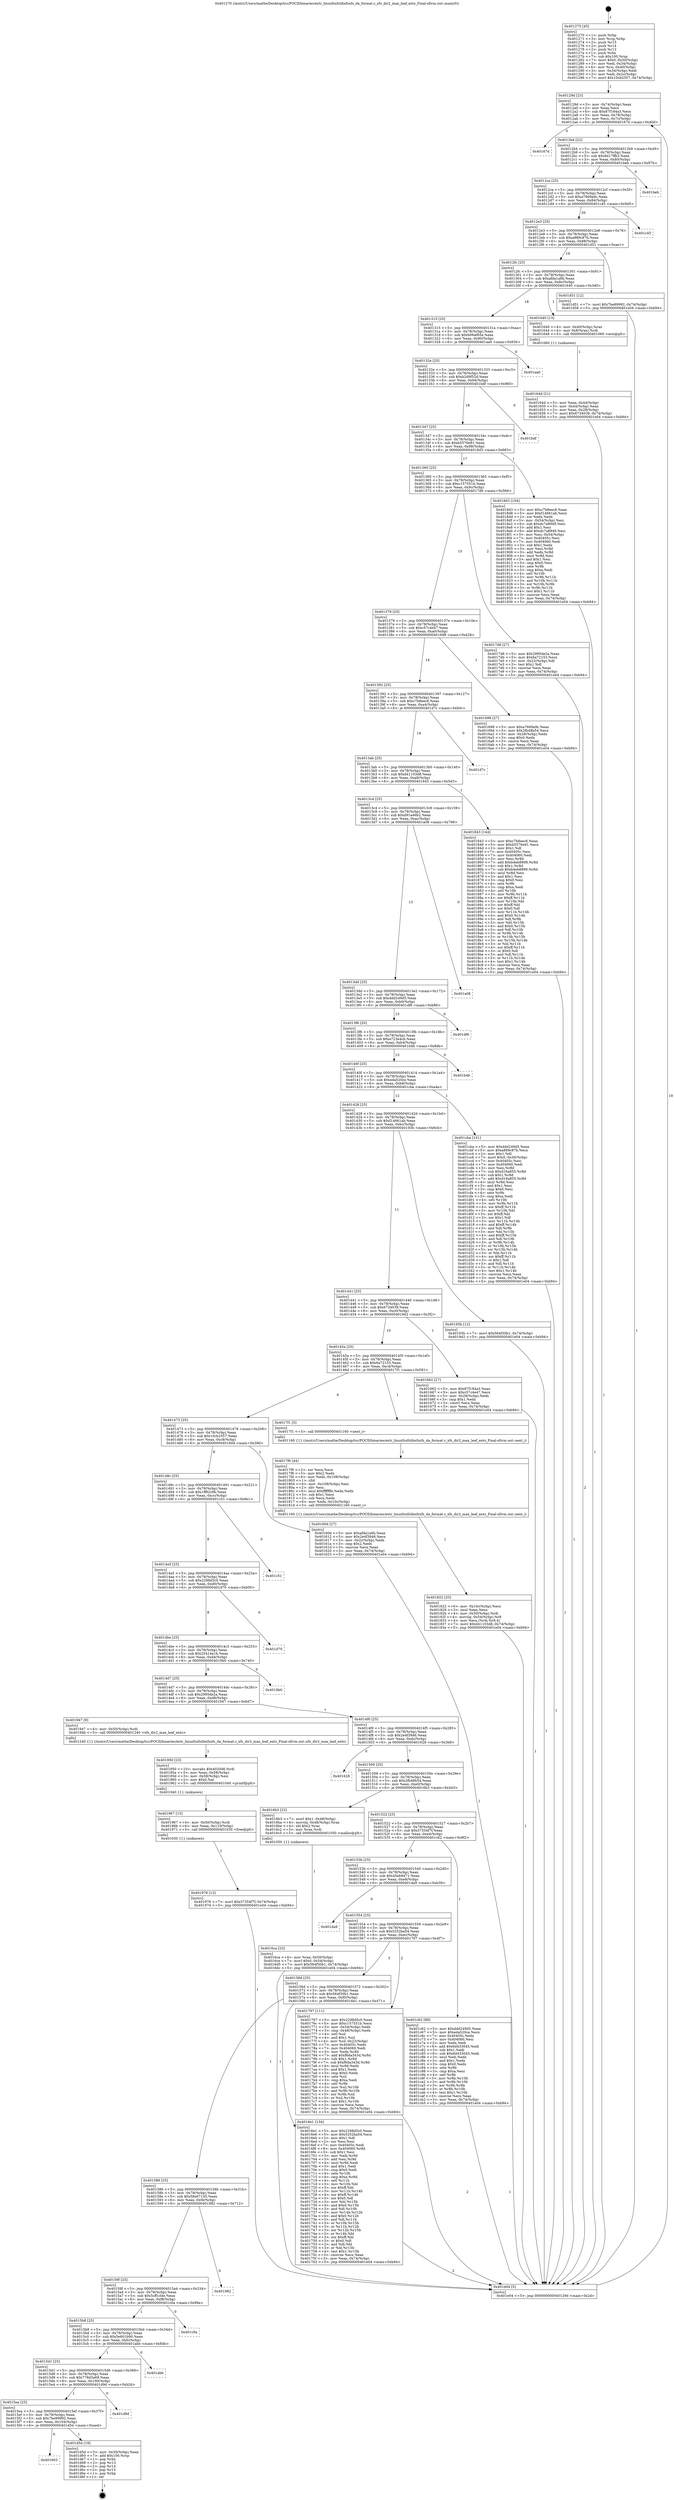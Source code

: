 digraph "0x401270" {
  label = "0x401270 (/mnt/c/Users/mathe/Desktop/tcc/POCII/binaries/extr_linuxfsxfslibxfsxfs_da_format.c_xfs_dir2_max_leaf_ents_Final-ollvm.out::main(0))"
  labelloc = "t"
  node[shape=record]

  Entry [label="",width=0.3,height=0.3,shape=circle,fillcolor=black,style=filled]
  "0x40129d" [label="{
     0x40129d [23]\l
     | [instrs]\l
     &nbsp;&nbsp;0x40129d \<+3\>: mov -0x74(%rbp),%eax\l
     &nbsp;&nbsp;0x4012a0 \<+2\>: mov %eax,%ecx\l
     &nbsp;&nbsp;0x4012a2 \<+6\>: sub $0x87f184a3,%ecx\l
     &nbsp;&nbsp;0x4012a8 \<+3\>: mov %eax,-0x78(%rbp)\l
     &nbsp;&nbsp;0x4012ab \<+3\>: mov %ecx,-0x7c(%rbp)\l
     &nbsp;&nbsp;0x4012ae \<+6\>: je 000000000040167d \<main+0x40d\>\l
  }"]
  "0x40167d" [label="{
     0x40167d\l
  }", style=dashed]
  "0x4012b4" [label="{
     0x4012b4 [22]\l
     | [instrs]\l
     &nbsp;&nbsp;0x4012b4 \<+5\>: jmp 00000000004012b9 \<main+0x49\>\l
     &nbsp;&nbsp;0x4012b9 \<+3\>: mov -0x78(%rbp),%eax\l
     &nbsp;&nbsp;0x4012bc \<+5\>: sub $0x8d17ffb3,%eax\l
     &nbsp;&nbsp;0x4012c1 \<+3\>: mov %eax,-0x80(%rbp)\l
     &nbsp;&nbsp;0x4012c4 \<+6\>: je 0000000000401beb \<main+0x97b\>\l
  }"]
  Exit [label="",width=0.3,height=0.3,shape=circle,fillcolor=black,style=filled,peripheries=2]
  "0x401beb" [label="{
     0x401beb\l
  }", style=dashed]
  "0x4012ca" [label="{
     0x4012ca [25]\l
     | [instrs]\l
     &nbsp;&nbsp;0x4012ca \<+5\>: jmp 00000000004012cf \<main+0x5f\>\l
     &nbsp;&nbsp;0x4012cf \<+3\>: mov -0x78(%rbp),%eax\l
     &nbsp;&nbsp;0x4012d2 \<+5\>: sub $0xa7669a9c,%eax\l
     &nbsp;&nbsp;0x4012d7 \<+6\>: mov %eax,-0x84(%rbp)\l
     &nbsp;&nbsp;0x4012dd \<+6\>: je 0000000000401c45 \<main+0x9d5\>\l
  }"]
  "0x401603" [label="{
     0x401603\l
  }", style=dashed]
  "0x401c45" [label="{
     0x401c45\l
  }", style=dashed]
  "0x4012e3" [label="{
     0x4012e3 [25]\l
     | [instrs]\l
     &nbsp;&nbsp;0x4012e3 \<+5\>: jmp 00000000004012e8 \<main+0x78\>\l
     &nbsp;&nbsp;0x4012e8 \<+3\>: mov -0x78(%rbp),%eax\l
     &nbsp;&nbsp;0x4012eb \<+5\>: sub $0xa889c87b,%eax\l
     &nbsp;&nbsp;0x4012f0 \<+6\>: mov %eax,-0x88(%rbp)\l
     &nbsp;&nbsp;0x4012f6 \<+6\>: je 0000000000401d51 \<main+0xae1\>\l
  }"]
  "0x401d5d" [label="{
     0x401d5d [19]\l
     | [instrs]\l
     &nbsp;&nbsp;0x401d5d \<+3\>: mov -0x30(%rbp),%eax\l
     &nbsp;&nbsp;0x401d60 \<+7\>: add $0x100,%rsp\l
     &nbsp;&nbsp;0x401d67 \<+1\>: pop %rbx\l
     &nbsp;&nbsp;0x401d68 \<+2\>: pop %r12\l
     &nbsp;&nbsp;0x401d6a \<+2\>: pop %r14\l
     &nbsp;&nbsp;0x401d6c \<+2\>: pop %r15\l
     &nbsp;&nbsp;0x401d6e \<+1\>: pop %rbp\l
     &nbsp;&nbsp;0x401d6f \<+1\>: ret\l
  }"]
  "0x401d51" [label="{
     0x401d51 [12]\l
     | [instrs]\l
     &nbsp;&nbsp;0x401d51 \<+7\>: movl $0x7be99992,-0x74(%rbp)\l
     &nbsp;&nbsp;0x401d58 \<+5\>: jmp 0000000000401e04 \<main+0xb94\>\l
  }"]
  "0x4012fc" [label="{
     0x4012fc [25]\l
     | [instrs]\l
     &nbsp;&nbsp;0x4012fc \<+5\>: jmp 0000000000401301 \<main+0x91\>\l
     &nbsp;&nbsp;0x401301 \<+3\>: mov -0x78(%rbp),%eax\l
     &nbsp;&nbsp;0x401304 \<+5\>: sub $0xafda1a6b,%eax\l
     &nbsp;&nbsp;0x401309 \<+6\>: mov %eax,-0x8c(%rbp)\l
     &nbsp;&nbsp;0x40130f \<+6\>: je 0000000000401640 \<main+0x3d0\>\l
  }"]
  "0x4015ea" [label="{
     0x4015ea [25]\l
     | [instrs]\l
     &nbsp;&nbsp;0x4015ea \<+5\>: jmp 00000000004015ef \<main+0x37f\>\l
     &nbsp;&nbsp;0x4015ef \<+3\>: mov -0x78(%rbp),%eax\l
     &nbsp;&nbsp;0x4015f2 \<+5\>: sub $0x7be99992,%eax\l
     &nbsp;&nbsp;0x4015f7 \<+6\>: mov %eax,-0x104(%rbp)\l
     &nbsp;&nbsp;0x4015fd \<+6\>: je 0000000000401d5d \<main+0xaed\>\l
  }"]
  "0x401640" [label="{
     0x401640 [13]\l
     | [instrs]\l
     &nbsp;&nbsp;0x401640 \<+4\>: mov -0x40(%rbp),%rax\l
     &nbsp;&nbsp;0x401644 \<+4\>: mov 0x8(%rax),%rdi\l
     &nbsp;&nbsp;0x401648 \<+5\>: call 0000000000401060 \<atoi@plt\>\l
     | [calls]\l
     &nbsp;&nbsp;0x401060 \{1\} (unknown)\l
  }"]
  "0x401315" [label="{
     0x401315 [25]\l
     | [instrs]\l
     &nbsp;&nbsp;0x401315 \<+5\>: jmp 000000000040131a \<main+0xaa\>\l
     &nbsp;&nbsp;0x40131a \<+3\>: mov -0x78(%rbp),%eax\l
     &nbsp;&nbsp;0x40131d \<+5\>: sub $0xb06af65e,%eax\l
     &nbsp;&nbsp;0x401322 \<+6\>: mov %eax,-0x90(%rbp)\l
     &nbsp;&nbsp;0x401328 \<+6\>: je 0000000000401aa0 \<main+0x830\>\l
  }"]
  "0x401d9d" [label="{
     0x401d9d\l
  }", style=dashed]
  "0x401aa0" [label="{
     0x401aa0\l
  }", style=dashed]
  "0x40132e" [label="{
     0x40132e [25]\l
     | [instrs]\l
     &nbsp;&nbsp;0x40132e \<+5\>: jmp 0000000000401333 \<main+0xc3\>\l
     &nbsp;&nbsp;0x401333 \<+3\>: mov -0x78(%rbp),%eax\l
     &nbsp;&nbsp;0x401336 \<+5\>: sub $0xb2d9f52d,%eax\l
     &nbsp;&nbsp;0x40133b \<+6\>: mov %eax,-0x94(%rbp)\l
     &nbsp;&nbsp;0x401341 \<+6\>: je 0000000000401bdf \<main+0x96f\>\l
  }"]
  "0x4015d1" [label="{
     0x4015d1 [25]\l
     | [instrs]\l
     &nbsp;&nbsp;0x4015d1 \<+5\>: jmp 00000000004015d6 \<main+0x366\>\l
     &nbsp;&nbsp;0x4015d6 \<+3\>: mov -0x78(%rbp),%eax\l
     &nbsp;&nbsp;0x4015d9 \<+5\>: sub $0x778d3a69,%eax\l
     &nbsp;&nbsp;0x4015de \<+6\>: mov %eax,-0x100(%rbp)\l
     &nbsp;&nbsp;0x4015e4 \<+6\>: je 0000000000401d9d \<main+0xb2d\>\l
  }"]
  "0x401bdf" [label="{
     0x401bdf\l
  }", style=dashed]
  "0x401347" [label="{
     0x401347 [25]\l
     | [instrs]\l
     &nbsp;&nbsp;0x401347 \<+5\>: jmp 000000000040134c \<main+0xdc\>\l
     &nbsp;&nbsp;0x40134c \<+3\>: mov -0x78(%rbp),%eax\l
     &nbsp;&nbsp;0x40134f \<+5\>: sub $0xb5576e91,%eax\l
     &nbsp;&nbsp;0x401354 \<+6\>: mov %eax,-0x98(%rbp)\l
     &nbsp;&nbsp;0x40135a \<+6\>: je 00000000004018d3 \<main+0x663\>\l
  }"]
  "0x401abb" [label="{
     0x401abb\l
  }", style=dashed]
  "0x4018d3" [label="{
     0x4018d3 [104]\l
     | [instrs]\l
     &nbsp;&nbsp;0x4018d3 \<+5\>: mov $0xc7b8eec6,%eax\l
     &nbsp;&nbsp;0x4018d8 \<+5\>: mov $0xf14661ab,%ecx\l
     &nbsp;&nbsp;0x4018dd \<+2\>: xor %edx,%edx\l
     &nbsp;&nbsp;0x4018df \<+3\>: mov -0x54(%rbp),%esi\l
     &nbsp;&nbsp;0x4018e2 \<+6\>: sub $0xdc7a8949,%esi\l
     &nbsp;&nbsp;0x4018e8 \<+3\>: add $0x1,%esi\l
     &nbsp;&nbsp;0x4018eb \<+6\>: add $0xdc7a8949,%esi\l
     &nbsp;&nbsp;0x4018f1 \<+3\>: mov %esi,-0x54(%rbp)\l
     &nbsp;&nbsp;0x4018f4 \<+7\>: mov 0x40405c,%esi\l
     &nbsp;&nbsp;0x4018fb \<+7\>: mov 0x404060,%edi\l
     &nbsp;&nbsp;0x401902 \<+3\>: sub $0x1,%edx\l
     &nbsp;&nbsp;0x401905 \<+3\>: mov %esi,%r8d\l
     &nbsp;&nbsp;0x401908 \<+3\>: add %edx,%r8d\l
     &nbsp;&nbsp;0x40190b \<+4\>: imul %r8d,%esi\l
     &nbsp;&nbsp;0x40190f \<+3\>: and $0x1,%esi\l
     &nbsp;&nbsp;0x401912 \<+3\>: cmp $0x0,%esi\l
     &nbsp;&nbsp;0x401915 \<+4\>: sete %r9b\l
     &nbsp;&nbsp;0x401919 \<+3\>: cmp $0xa,%edi\l
     &nbsp;&nbsp;0x40191c \<+4\>: setl %r10b\l
     &nbsp;&nbsp;0x401920 \<+3\>: mov %r9b,%r11b\l
     &nbsp;&nbsp;0x401923 \<+3\>: and %r10b,%r11b\l
     &nbsp;&nbsp;0x401926 \<+3\>: xor %r10b,%r9b\l
     &nbsp;&nbsp;0x401929 \<+3\>: or %r9b,%r11b\l
     &nbsp;&nbsp;0x40192c \<+4\>: test $0x1,%r11b\l
     &nbsp;&nbsp;0x401930 \<+3\>: cmovne %ecx,%eax\l
     &nbsp;&nbsp;0x401933 \<+3\>: mov %eax,-0x74(%rbp)\l
     &nbsp;&nbsp;0x401936 \<+5\>: jmp 0000000000401e04 \<main+0xb94\>\l
  }"]
  "0x401360" [label="{
     0x401360 [25]\l
     | [instrs]\l
     &nbsp;&nbsp;0x401360 \<+5\>: jmp 0000000000401365 \<main+0xf5\>\l
     &nbsp;&nbsp;0x401365 \<+3\>: mov -0x78(%rbp),%eax\l
     &nbsp;&nbsp;0x401368 \<+5\>: sub $0xc157551b,%eax\l
     &nbsp;&nbsp;0x40136d \<+6\>: mov %eax,-0x9c(%rbp)\l
     &nbsp;&nbsp;0x401373 \<+6\>: je 00000000004017d6 \<main+0x566\>\l
  }"]
  "0x4015b8" [label="{
     0x4015b8 [25]\l
     | [instrs]\l
     &nbsp;&nbsp;0x4015b8 \<+5\>: jmp 00000000004015bd \<main+0x34d\>\l
     &nbsp;&nbsp;0x4015bd \<+3\>: mov -0x78(%rbp),%eax\l
     &nbsp;&nbsp;0x4015c0 \<+5\>: sub $0x5e601b90,%eax\l
     &nbsp;&nbsp;0x4015c5 \<+6\>: mov %eax,-0xfc(%rbp)\l
     &nbsp;&nbsp;0x4015cb \<+6\>: je 0000000000401abb \<main+0x84b\>\l
  }"]
  "0x4017d6" [label="{
     0x4017d6 [27]\l
     | [instrs]\l
     &nbsp;&nbsp;0x4017d6 \<+5\>: mov $0x2995de2a,%eax\l
     &nbsp;&nbsp;0x4017db \<+5\>: mov $0x6a72153,%ecx\l
     &nbsp;&nbsp;0x4017e0 \<+3\>: mov -0x22(%rbp),%dl\l
     &nbsp;&nbsp;0x4017e3 \<+3\>: test $0x1,%dl\l
     &nbsp;&nbsp;0x4017e6 \<+3\>: cmovne %ecx,%eax\l
     &nbsp;&nbsp;0x4017e9 \<+3\>: mov %eax,-0x74(%rbp)\l
     &nbsp;&nbsp;0x4017ec \<+5\>: jmp 0000000000401e04 \<main+0xb94\>\l
  }"]
  "0x401379" [label="{
     0x401379 [25]\l
     | [instrs]\l
     &nbsp;&nbsp;0x401379 \<+5\>: jmp 000000000040137e \<main+0x10e\>\l
     &nbsp;&nbsp;0x40137e \<+3\>: mov -0x78(%rbp),%eax\l
     &nbsp;&nbsp;0x401381 \<+5\>: sub $0xc57c4e47,%eax\l
     &nbsp;&nbsp;0x401386 \<+6\>: mov %eax,-0xa0(%rbp)\l
     &nbsp;&nbsp;0x40138c \<+6\>: je 0000000000401698 \<main+0x428\>\l
  }"]
  "0x401c0a" [label="{
     0x401c0a\l
  }", style=dashed]
  "0x401698" [label="{
     0x401698 [27]\l
     | [instrs]\l
     &nbsp;&nbsp;0x401698 \<+5\>: mov $0xa7669a9c,%eax\l
     &nbsp;&nbsp;0x40169d \<+5\>: mov $0x2fb48b54,%ecx\l
     &nbsp;&nbsp;0x4016a2 \<+3\>: mov -0x28(%rbp),%edx\l
     &nbsp;&nbsp;0x4016a5 \<+3\>: cmp $0x0,%edx\l
     &nbsp;&nbsp;0x4016a8 \<+3\>: cmove %ecx,%eax\l
     &nbsp;&nbsp;0x4016ab \<+3\>: mov %eax,-0x74(%rbp)\l
     &nbsp;&nbsp;0x4016ae \<+5\>: jmp 0000000000401e04 \<main+0xb94\>\l
  }"]
  "0x401392" [label="{
     0x401392 [25]\l
     | [instrs]\l
     &nbsp;&nbsp;0x401392 \<+5\>: jmp 0000000000401397 \<main+0x127\>\l
     &nbsp;&nbsp;0x401397 \<+3\>: mov -0x78(%rbp),%eax\l
     &nbsp;&nbsp;0x40139a \<+5\>: sub $0xc7b8eec6,%eax\l
     &nbsp;&nbsp;0x40139f \<+6\>: mov %eax,-0xa4(%rbp)\l
     &nbsp;&nbsp;0x4013a5 \<+6\>: je 0000000000401d7c \<main+0xb0c\>\l
  }"]
  "0x40159f" [label="{
     0x40159f [25]\l
     | [instrs]\l
     &nbsp;&nbsp;0x40159f \<+5\>: jmp 00000000004015a4 \<main+0x334\>\l
     &nbsp;&nbsp;0x4015a4 \<+3\>: mov -0x78(%rbp),%eax\l
     &nbsp;&nbsp;0x4015a7 \<+5\>: sub $0x5cff1d4e,%eax\l
     &nbsp;&nbsp;0x4015ac \<+6\>: mov %eax,-0xf8(%rbp)\l
     &nbsp;&nbsp;0x4015b2 \<+6\>: je 0000000000401c0a \<main+0x99a\>\l
  }"]
  "0x401d7c" [label="{
     0x401d7c\l
  }", style=dashed]
  "0x4013ab" [label="{
     0x4013ab [25]\l
     | [instrs]\l
     &nbsp;&nbsp;0x4013ab \<+5\>: jmp 00000000004013b0 \<main+0x140\>\l
     &nbsp;&nbsp;0x4013b0 \<+3\>: mov -0x78(%rbp),%eax\l
     &nbsp;&nbsp;0x4013b3 \<+5\>: sub $0xd41103d8,%eax\l
     &nbsp;&nbsp;0x4013b8 \<+6\>: mov %eax,-0xa8(%rbp)\l
     &nbsp;&nbsp;0x4013be \<+6\>: je 0000000000401843 \<main+0x5d3\>\l
  }"]
  "0x401982" [label="{
     0x401982\l
  }", style=dashed]
  "0x401843" [label="{
     0x401843 [144]\l
     | [instrs]\l
     &nbsp;&nbsp;0x401843 \<+5\>: mov $0xc7b8eec6,%eax\l
     &nbsp;&nbsp;0x401848 \<+5\>: mov $0xb5576e91,%ecx\l
     &nbsp;&nbsp;0x40184d \<+2\>: mov $0x1,%dl\l
     &nbsp;&nbsp;0x40184f \<+7\>: mov 0x40405c,%esi\l
     &nbsp;&nbsp;0x401856 \<+7\>: mov 0x404060,%edi\l
     &nbsp;&nbsp;0x40185d \<+3\>: mov %esi,%r8d\l
     &nbsp;&nbsp;0x401860 \<+7\>: add $0xb4eb8899,%r8d\l
     &nbsp;&nbsp;0x401867 \<+4\>: sub $0x1,%r8d\l
     &nbsp;&nbsp;0x40186b \<+7\>: sub $0xb4eb8899,%r8d\l
     &nbsp;&nbsp;0x401872 \<+4\>: imul %r8d,%esi\l
     &nbsp;&nbsp;0x401876 \<+3\>: and $0x1,%esi\l
     &nbsp;&nbsp;0x401879 \<+3\>: cmp $0x0,%esi\l
     &nbsp;&nbsp;0x40187c \<+4\>: sete %r9b\l
     &nbsp;&nbsp;0x401880 \<+3\>: cmp $0xa,%edi\l
     &nbsp;&nbsp;0x401883 \<+4\>: setl %r10b\l
     &nbsp;&nbsp;0x401887 \<+3\>: mov %r9b,%r11b\l
     &nbsp;&nbsp;0x40188a \<+4\>: xor $0xff,%r11b\l
     &nbsp;&nbsp;0x40188e \<+3\>: mov %r10b,%bl\l
     &nbsp;&nbsp;0x401891 \<+3\>: xor $0xff,%bl\l
     &nbsp;&nbsp;0x401894 \<+3\>: xor $0x0,%dl\l
     &nbsp;&nbsp;0x401897 \<+3\>: mov %r11b,%r14b\l
     &nbsp;&nbsp;0x40189a \<+4\>: and $0x0,%r14b\l
     &nbsp;&nbsp;0x40189e \<+3\>: and %dl,%r9b\l
     &nbsp;&nbsp;0x4018a1 \<+3\>: mov %bl,%r15b\l
     &nbsp;&nbsp;0x4018a4 \<+4\>: and $0x0,%r15b\l
     &nbsp;&nbsp;0x4018a8 \<+3\>: and %dl,%r10b\l
     &nbsp;&nbsp;0x4018ab \<+3\>: or %r9b,%r14b\l
     &nbsp;&nbsp;0x4018ae \<+3\>: or %r10b,%r15b\l
     &nbsp;&nbsp;0x4018b1 \<+3\>: xor %r15b,%r14b\l
     &nbsp;&nbsp;0x4018b4 \<+3\>: or %bl,%r11b\l
     &nbsp;&nbsp;0x4018b7 \<+4\>: xor $0xff,%r11b\l
     &nbsp;&nbsp;0x4018bb \<+3\>: or $0x0,%dl\l
     &nbsp;&nbsp;0x4018be \<+3\>: and %dl,%r11b\l
     &nbsp;&nbsp;0x4018c1 \<+3\>: or %r11b,%r14b\l
     &nbsp;&nbsp;0x4018c4 \<+4\>: test $0x1,%r14b\l
     &nbsp;&nbsp;0x4018c8 \<+3\>: cmovne %ecx,%eax\l
     &nbsp;&nbsp;0x4018cb \<+3\>: mov %eax,-0x74(%rbp)\l
     &nbsp;&nbsp;0x4018ce \<+5\>: jmp 0000000000401e04 \<main+0xb94\>\l
  }"]
  "0x4013c4" [label="{
     0x4013c4 [25]\l
     | [instrs]\l
     &nbsp;&nbsp;0x4013c4 \<+5\>: jmp 00000000004013c9 \<main+0x159\>\l
     &nbsp;&nbsp;0x4013c9 \<+3\>: mov -0x78(%rbp),%eax\l
     &nbsp;&nbsp;0x4013cc \<+5\>: sub $0xd91a46b2,%eax\l
     &nbsp;&nbsp;0x4013d1 \<+6\>: mov %eax,-0xac(%rbp)\l
     &nbsp;&nbsp;0x4013d7 \<+6\>: je 0000000000401a08 \<main+0x798\>\l
  }"]
  "0x401976" [label="{
     0x401976 [12]\l
     | [instrs]\l
     &nbsp;&nbsp;0x401976 \<+7\>: movl $0x37354f7f,-0x74(%rbp)\l
     &nbsp;&nbsp;0x40197d \<+5\>: jmp 0000000000401e04 \<main+0xb94\>\l
  }"]
  "0x401a08" [label="{
     0x401a08\l
  }", style=dashed]
  "0x4013dd" [label="{
     0x4013dd [25]\l
     | [instrs]\l
     &nbsp;&nbsp;0x4013dd \<+5\>: jmp 00000000004013e2 \<main+0x172\>\l
     &nbsp;&nbsp;0x4013e2 \<+3\>: mov -0x78(%rbp),%eax\l
     &nbsp;&nbsp;0x4013e5 \<+5\>: sub $0xddd249d5,%eax\l
     &nbsp;&nbsp;0x4013ea \<+6\>: mov %eax,-0xb0(%rbp)\l
     &nbsp;&nbsp;0x4013f0 \<+6\>: je 0000000000401df6 \<main+0xb86\>\l
  }"]
  "0x401967" [label="{
     0x401967 [15]\l
     | [instrs]\l
     &nbsp;&nbsp;0x401967 \<+4\>: mov -0x50(%rbp),%rdi\l
     &nbsp;&nbsp;0x40196b \<+6\>: mov %eax,-0x110(%rbp)\l
     &nbsp;&nbsp;0x401971 \<+5\>: call 0000000000401030 \<free@plt\>\l
     | [calls]\l
     &nbsp;&nbsp;0x401030 \{1\} (unknown)\l
  }"]
  "0x401df6" [label="{
     0x401df6\l
  }", style=dashed]
  "0x4013f6" [label="{
     0x4013f6 [25]\l
     | [instrs]\l
     &nbsp;&nbsp;0x4013f6 \<+5\>: jmp 00000000004013fb \<main+0x18b\>\l
     &nbsp;&nbsp;0x4013fb \<+3\>: mov -0x78(%rbp),%eax\l
     &nbsp;&nbsp;0x4013fe \<+5\>: sub $0xe723e4cb,%eax\l
     &nbsp;&nbsp;0x401403 \<+6\>: mov %eax,-0xb4(%rbp)\l
     &nbsp;&nbsp;0x401409 \<+6\>: je 0000000000401b4b \<main+0x8db\>\l
  }"]
  "0x401950" [label="{
     0x401950 [23]\l
     | [instrs]\l
     &nbsp;&nbsp;0x401950 \<+10\>: movabs $0x4020d6,%rdi\l
     &nbsp;&nbsp;0x40195a \<+3\>: mov %eax,-0x58(%rbp)\l
     &nbsp;&nbsp;0x40195d \<+3\>: mov -0x58(%rbp),%esi\l
     &nbsp;&nbsp;0x401960 \<+2\>: mov $0x0,%al\l
     &nbsp;&nbsp;0x401962 \<+5\>: call 0000000000401040 \<printf@plt\>\l
     | [calls]\l
     &nbsp;&nbsp;0x401040 \{1\} (unknown)\l
  }"]
  "0x401b4b" [label="{
     0x401b4b\l
  }", style=dashed]
  "0x40140f" [label="{
     0x40140f [25]\l
     | [instrs]\l
     &nbsp;&nbsp;0x40140f \<+5\>: jmp 0000000000401414 \<main+0x1a4\>\l
     &nbsp;&nbsp;0x401414 \<+3\>: mov -0x78(%rbp),%eax\l
     &nbsp;&nbsp;0x401417 \<+5\>: sub $0xeda520ce,%eax\l
     &nbsp;&nbsp;0x40141c \<+6\>: mov %eax,-0xb8(%rbp)\l
     &nbsp;&nbsp;0x401422 \<+6\>: je 0000000000401cba \<main+0xa4a\>\l
  }"]
  "0x401822" [label="{
     0x401822 [33]\l
     | [instrs]\l
     &nbsp;&nbsp;0x401822 \<+6\>: mov -0x10c(%rbp),%ecx\l
     &nbsp;&nbsp;0x401828 \<+3\>: imul %eax,%ecx\l
     &nbsp;&nbsp;0x40182b \<+4\>: mov -0x50(%rbp),%rdi\l
     &nbsp;&nbsp;0x40182f \<+4\>: movslq -0x54(%rbp),%r8\l
     &nbsp;&nbsp;0x401833 \<+4\>: mov %ecx,(%rdi,%r8,4)\l
     &nbsp;&nbsp;0x401837 \<+7\>: movl $0xd41103d8,-0x74(%rbp)\l
     &nbsp;&nbsp;0x40183e \<+5\>: jmp 0000000000401e04 \<main+0xb94\>\l
  }"]
  "0x401cba" [label="{
     0x401cba [151]\l
     | [instrs]\l
     &nbsp;&nbsp;0x401cba \<+5\>: mov $0xddd249d5,%eax\l
     &nbsp;&nbsp;0x401cbf \<+5\>: mov $0xa889c87b,%ecx\l
     &nbsp;&nbsp;0x401cc4 \<+2\>: mov $0x1,%dl\l
     &nbsp;&nbsp;0x401cc6 \<+7\>: movl $0x0,-0x30(%rbp)\l
     &nbsp;&nbsp;0x401ccd \<+7\>: mov 0x40405c,%esi\l
     &nbsp;&nbsp;0x401cd4 \<+7\>: mov 0x404060,%edi\l
     &nbsp;&nbsp;0x401cdb \<+3\>: mov %esi,%r8d\l
     &nbsp;&nbsp;0x401cde \<+7\>: sub $0xd16a855,%r8d\l
     &nbsp;&nbsp;0x401ce5 \<+4\>: sub $0x1,%r8d\l
     &nbsp;&nbsp;0x401ce9 \<+7\>: add $0xd16a855,%r8d\l
     &nbsp;&nbsp;0x401cf0 \<+4\>: imul %r8d,%esi\l
     &nbsp;&nbsp;0x401cf4 \<+3\>: and $0x1,%esi\l
     &nbsp;&nbsp;0x401cf7 \<+3\>: cmp $0x0,%esi\l
     &nbsp;&nbsp;0x401cfa \<+4\>: sete %r9b\l
     &nbsp;&nbsp;0x401cfe \<+3\>: cmp $0xa,%edi\l
     &nbsp;&nbsp;0x401d01 \<+4\>: setl %r10b\l
     &nbsp;&nbsp;0x401d05 \<+3\>: mov %r9b,%r11b\l
     &nbsp;&nbsp;0x401d08 \<+4\>: xor $0xff,%r11b\l
     &nbsp;&nbsp;0x401d0c \<+3\>: mov %r10b,%bl\l
     &nbsp;&nbsp;0x401d0f \<+3\>: xor $0xff,%bl\l
     &nbsp;&nbsp;0x401d12 \<+3\>: xor $0x1,%dl\l
     &nbsp;&nbsp;0x401d15 \<+3\>: mov %r11b,%r14b\l
     &nbsp;&nbsp;0x401d18 \<+4\>: and $0xff,%r14b\l
     &nbsp;&nbsp;0x401d1c \<+3\>: and %dl,%r9b\l
     &nbsp;&nbsp;0x401d1f \<+3\>: mov %bl,%r15b\l
     &nbsp;&nbsp;0x401d22 \<+4\>: and $0xff,%r15b\l
     &nbsp;&nbsp;0x401d26 \<+3\>: and %dl,%r10b\l
     &nbsp;&nbsp;0x401d29 \<+3\>: or %r9b,%r14b\l
     &nbsp;&nbsp;0x401d2c \<+3\>: or %r10b,%r15b\l
     &nbsp;&nbsp;0x401d2f \<+3\>: xor %r15b,%r14b\l
     &nbsp;&nbsp;0x401d32 \<+3\>: or %bl,%r11b\l
     &nbsp;&nbsp;0x401d35 \<+4\>: xor $0xff,%r11b\l
     &nbsp;&nbsp;0x401d39 \<+3\>: or $0x1,%dl\l
     &nbsp;&nbsp;0x401d3c \<+3\>: and %dl,%r11b\l
     &nbsp;&nbsp;0x401d3f \<+3\>: or %r11b,%r14b\l
     &nbsp;&nbsp;0x401d42 \<+4\>: test $0x1,%r14b\l
     &nbsp;&nbsp;0x401d46 \<+3\>: cmovne %ecx,%eax\l
     &nbsp;&nbsp;0x401d49 \<+3\>: mov %eax,-0x74(%rbp)\l
     &nbsp;&nbsp;0x401d4c \<+5\>: jmp 0000000000401e04 \<main+0xb94\>\l
  }"]
  "0x401428" [label="{
     0x401428 [25]\l
     | [instrs]\l
     &nbsp;&nbsp;0x401428 \<+5\>: jmp 000000000040142d \<main+0x1bd\>\l
     &nbsp;&nbsp;0x40142d \<+3\>: mov -0x78(%rbp),%eax\l
     &nbsp;&nbsp;0x401430 \<+5\>: sub $0xf14661ab,%eax\l
     &nbsp;&nbsp;0x401435 \<+6\>: mov %eax,-0xbc(%rbp)\l
     &nbsp;&nbsp;0x40143b \<+6\>: je 000000000040193b \<main+0x6cb\>\l
  }"]
  "0x4017f6" [label="{
     0x4017f6 [44]\l
     | [instrs]\l
     &nbsp;&nbsp;0x4017f6 \<+2\>: xor %ecx,%ecx\l
     &nbsp;&nbsp;0x4017f8 \<+5\>: mov $0x2,%edx\l
     &nbsp;&nbsp;0x4017fd \<+6\>: mov %edx,-0x108(%rbp)\l
     &nbsp;&nbsp;0x401803 \<+1\>: cltd\l
     &nbsp;&nbsp;0x401804 \<+6\>: mov -0x108(%rbp),%esi\l
     &nbsp;&nbsp;0x40180a \<+2\>: idiv %esi\l
     &nbsp;&nbsp;0x40180c \<+6\>: imul $0xfffffffe,%edx,%edx\l
     &nbsp;&nbsp;0x401812 \<+3\>: sub $0x1,%ecx\l
     &nbsp;&nbsp;0x401815 \<+2\>: sub %ecx,%edx\l
     &nbsp;&nbsp;0x401817 \<+6\>: mov %edx,-0x10c(%rbp)\l
     &nbsp;&nbsp;0x40181d \<+5\>: call 0000000000401160 \<next_i\>\l
     | [calls]\l
     &nbsp;&nbsp;0x401160 \{1\} (/mnt/c/Users/mathe/Desktop/tcc/POCII/binaries/extr_linuxfsxfslibxfsxfs_da_format.c_xfs_dir2_max_leaf_ents_Final-ollvm.out::next_i)\l
  }"]
  "0x40193b" [label="{
     0x40193b [12]\l
     | [instrs]\l
     &nbsp;&nbsp;0x40193b \<+7\>: movl $0x564f30b1,-0x74(%rbp)\l
     &nbsp;&nbsp;0x401942 \<+5\>: jmp 0000000000401e04 \<main+0xb94\>\l
  }"]
  "0x401441" [label="{
     0x401441 [25]\l
     | [instrs]\l
     &nbsp;&nbsp;0x401441 \<+5\>: jmp 0000000000401446 \<main+0x1d6\>\l
     &nbsp;&nbsp;0x401446 \<+3\>: mov -0x78(%rbp),%eax\l
     &nbsp;&nbsp;0x401449 \<+5\>: sub $0x6734039,%eax\l
     &nbsp;&nbsp;0x40144e \<+6\>: mov %eax,-0xc0(%rbp)\l
     &nbsp;&nbsp;0x401454 \<+6\>: je 0000000000401662 \<main+0x3f2\>\l
  }"]
  "0x401586" [label="{
     0x401586 [25]\l
     | [instrs]\l
     &nbsp;&nbsp;0x401586 \<+5\>: jmp 000000000040158b \<main+0x31b\>\l
     &nbsp;&nbsp;0x40158b \<+3\>: mov -0x78(%rbp),%eax\l
     &nbsp;&nbsp;0x40158e \<+5\>: sub $0x58a07145,%eax\l
     &nbsp;&nbsp;0x401593 \<+6\>: mov %eax,-0xf4(%rbp)\l
     &nbsp;&nbsp;0x401599 \<+6\>: je 0000000000401982 \<main+0x712\>\l
  }"]
  "0x401662" [label="{
     0x401662 [27]\l
     | [instrs]\l
     &nbsp;&nbsp;0x401662 \<+5\>: mov $0x87f184a3,%eax\l
     &nbsp;&nbsp;0x401667 \<+5\>: mov $0xc57c4e47,%ecx\l
     &nbsp;&nbsp;0x40166c \<+3\>: mov -0x28(%rbp),%edx\l
     &nbsp;&nbsp;0x40166f \<+3\>: cmp $0x1,%edx\l
     &nbsp;&nbsp;0x401672 \<+3\>: cmovl %ecx,%eax\l
     &nbsp;&nbsp;0x401675 \<+3\>: mov %eax,-0x74(%rbp)\l
     &nbsp;&nbsp;0x401678 \<+5\>: jmp 0000000000401e04 \<main+0xb94\>\l
  }"]
  "0x40145a" [label="{
     0x40145a [25]\l
     | [instrs]\l
     &nbsp;&nbsp;0x40145a \<+5\>: jmp 000000000040145f \<main+0x1ef\>\l
     &nbsp;&nbsp;0x40145f \<+3\>: mov -0x78(%rbp),%eax\l
     &nbsp;&nbsp;0x401462 \<+5\>: sub $0x6a72153,%eax\l
     &nbsp;&nbsp;0x401467 \<+6\>: mov %eax,-0xc4(%rbp)\l
     &nbsp;&nbsp;0x40146d \<+6\>: je 00000000004017f1 \<main+0x581\>\l
  }"]
  "0x4016e1" [label="{
     0x4016e1 [134]\l
     | [instrs]\l
     &nbsp;&nbsp;0x4016e1 \<+5\>: mov $0x2298d5c0,%eax\l
     &nbsp;&nbsp;0x4016e6 \<+5\>: mov $0x5252ba54,%ecx\l
     &nbsp;&nbsp;0x4016eb \<+2\>: mov $0x1,%dl\l
     &nbsp;&nbsp;0x4016ed \<+2\>: xor %esi,%esi\l
     &nbsp;&nbsp;0x4016ef \<+7\>: mov 0x40405c,%edi\l
     &nbsp;&nbsp;0x4016f6 \<+8\>: mov 0x404060,%r8d\l
     &nbsp;&nbsp;0x4016fe \<+3\>: sub $0x1,%esi\l
     &nbsp;&nbsp;0x401701 \<+3\>: mov %edi,%r9d\l
     &nbsp;&nbsp;0x401704 \<+3\>: add %esi,%r9d\l
     &nbsp;&nbsp;0x401707 \<+4\>: imul %r9d,%edi\l
     &nbsp;&nbsp;0x40170b \<+3\>: and $0x1,%edi\l
     &nbsp;&nbsp;0x40170e \<+3\>: cmp $0x0,%edi\l
     &nbsp;&nbsp;0x401711 \<+4\>: sete %r10b\l
     &nbsp;&nbsp;0x401715 \<+4\>: cmp $0xa,%r8d\l
     &nbsp;&nbsp;0x401719 \<+4\>: setl %r11b\l
     &nbsp;&nbsp;0x40171d \<+3\>: mov %r10b,%bl\l
     &nbsp;&nbsp;0x401720 \<+3\>: xor $0xff,%bl\l
     &nbsp;&nbsp;0x401723 \<+3\>: mov %r11b,%r14b\l
     &nbsp;&nbsp;0x401726 \<+4\>: xor $0xff,%r14b\l
     &nbsp;&nbsp;0x40172a \<+3\>: xor $0x0,%dl\l
     &nbsp;&nbsp;0x40172d \<+3\>: mov %bl,%r15b\l
     &nbsp;&nbsp;0x401730 \<+4\>: and $0x0,%r15b\l
     &nbsp;&nbsp;0x401734 \<+3\>: and %dl,%r10b\l
     &nbsp;&nbsp;0x401737 \<+3\>: mov %r14b,%r12b\l
     &nbsp;&nbsp;0x40173a \<+4\>: and $0x0,%r12b\l
     &nbsp;&nbsp;0x40173e \<+3\>: and %dl,%r11b\l
     &nbsp;&nbsp;0x401741 \<+3\>: or %r10b,%r15b\l
     &nbsp;&nbsp;0x401744 \<+3\>: or %r11b,%r12b\l
     &nbsp;&nbsp;0x401747 \<+3\>: xor %r12b,%r15b\l
     &nbsp;&nbsp;0x40174a \<+3\>: or %r14b,%bl\l
     &nbsp;&nbsp;0x40174d \<+3\>: xor $0xff,%bl\l
     &nbsp;&nbsp;0x401750 \<+3\>: or $0x0,%dl\l
     &nbsp;&nbsp;0x401753 \<+2\>: and %dl,%bl\l
     &nbsp;&nbsp;0x401755 \<+3\>: or %bl,%r15b\l
     &nbsp;&nbsp;0x401758 \<+4\>: test $0x1,%r15b\l
     &nbsp;&nbsp;0x40175c \<+3\>: cmovne %ecx,%eax\l
     &nbsp;&nbsp;0x40175f \<+3\>: mov %eax,-0x74(%rbp)\l
     &nbsp;&nbsp;0x401762 \<+5\>: jmp 0000000000401e04 \<main+0xb94\>\l
  }"]
  "0x4017f1" [label="{
     0x4017f1 [5]\l
     | [instrs]\l
     &nbsp;&nbsp;0x4017f1 \<+5\>: call 0000000000401160 \<next_i\>\l
     | [calls]\l
     &nbsp;&nbsp;0x401160 \{1\} (/mnt/c/Users/mathe/Desktop/tcc/POCII/binaries/extr_linuxfsxfslibxfsxfs_da_format.c_xfs_dir2_max_leaf_ents_Final-ollvm.out::next_i)\l
  }"]
  "0x401473" [label="{
     0x401473 [25]\l
     | [instrs]\l
     &nbsp;&nbsp;0x401473 \<+5\>: jmp 0000000000401478 \<main+0x208\>\l
     &nbsp;&nbsp;0x401478 \<+3\>: mov -0x78(%rbp),%eax\l
     &nbsp;&nbsp;0x40147b \<+5\>: sub $0x10cb2557,%eax\l
     &nbsp;&nbsp;0x401480 \<+6\>: mov %eax,-0xc8(%rbp)\l
     &nbsp;&nbsp;0x401486 \<+6\>: je 000000000040160d \<main+0x39d\>\l
  }"]
  "0x40156d" [label="{
     0x40156d [25]\l
     | [instrs]\l
     &nbsp;&nbsp;0x40156d \<+5\>: jmp 0000000000401572 \<main+0x302\>\l
     &nbsp;&nbsp;0x401572 \<+3\>: mov -0x78(%rbp),%eax\l
     &nbsp;&nbsp;0x401575 \<+5\>: sub $0x564f30b1,%eax\l
     &nbsp;&nbsp;0x40157a \<+6\>: mov %eax,-0xf0(%rbp)\l
     &nbsp;&nbsp;0x401580 \<+6\>: je 00000000004016e1 \<main+0x471\>\l
  }"]
  "0x40160d" [label="{
     0x40160d [27]\l
     | [instrs]\l
     &nbsp;&nbsp;0x40160d \<+5\>: mov $0xafda1a6b,%eax\l
     &nbsp;&nbsp;0x401612 \<+5\>: mov $0x2e4f3946,%ecx\l
     &nbsp;&nbsp;0x401617 \<+3\>: mov -0x2c(%rbp),%edx\l
     &nbsp;&nbsp;0x40161a \<+3\>: cmp $0x2,%edx\l
     &nbsp;&nbsp;0x40161d \<+3\>: cmovne %ecx,%eax\l
     &nbsp;&nbsp;0x401620 \<+3\>: mov %eax,-0x74(%rbp)\l
     &nbsp;&nbsp;0x401623 \<+5\>: jmp 0000000000401e04 \<main+0xb94\>\l
  }"]
  "0x40148c" [label="{
     0x40148c [25]\l
     | [instrs]\l
     &nbsp;&nbsp;0x40148c \<+5\>: jmp 0000000000401491 \<main+0x221\>\l
     &nbsp;&nbsp;0x401491 \<+3\>: mov -0x78(%rbp),%eax\l
     &nbsp;&nbsp;0x401494 \<+5\>: sub $0x1ff82c9b,%eax\l
     &nbsp;&nbsp;0x401499 \<+6\>: mov %eax,-0xcc(%rbp)\l
     &nbsp;&nbsp;0x40149f \<+6\>: je 0000000000401c51 \<main+0x9e1\>\l
  }"]
  "0x401e04" [label="{
     0x401e04 [5]\l
     | [instrs]\l
     &nbsp;&nbsp;0x401e04 \<+5\>: jmp 000000000040129d \<main+0x2d\>\l
  }"]
  "0x401270" [label="{
     0x401270 [45]\l
     | [instrs]\l
     &nbsp;&nbsp;0x401270 \<+1\>: push %rbp\l
     &nbsp;&nbsp;0x401271 \<+3\>: mov %rsp,%rbp\l
     &nbsp;&nbsp;0x401274 \<+2\>: push %r15\l
     &nbsp;&nbsp;0x401276 \<+2\>: push %r14\l
     &nbsp;&nbsp;0x401278 \<+2\>: push %r12\l
     &nbsp;&nbsp;0x40127a \<+1\>: push %rbx\l
     &nbsp;&nbsp;0x40127b \<+7\>: sub $0x100,%rsp\l
     &nbsp;&nbsp;0x401282 \<+7\>: movl $0x0,-0x30(%rbp)\l
     &nbsp;&nbsp;0x401289 \<+3\>: mov %edi,-0x34(%rbp)\l
     &nbsp;&nbsp;0x40128c \<+4\>: mov %rsi,-0x40(%rbp)\l
     &nbsp;&nbsp;0x401290 \<+3\>: mov -0x34(%rbp),%edi\l
     &nbsp;&nbsp;0x401293 \<+3\>: mov %edi,-0x2c(%rbp)\l
     &nbsp;&nbsp;0x401296 \<+7\>: movl $0x10cb2557,-0x74(%rbp)\l
  }"]
  "0x40164d" [label="{
     0x40164d [21]\l
     | [instrs]\l
     &nbsp;&nbsp;0x40164d \<+3\>: mov %eax,-0x44(%rbp)\l
     &nbsp;&nbsp;0x401650 \<+3\>: mov -0x44(%rbp),%eax\l
     &nbsp;&nbsp;0x401653 \<+3\>: mov %eax,-0x28(%rbp)\l
     &nbsp;&nbsp;0x401656 \<+7\>: movl $0x6734039,-0x74(%rbp)\l
     &nbsp;&nbsp;0x40165d \<+5\>: jmp 0000000000401e04 \<main+0xb94\>\l
  }"]
  "0x401767" [label="{
     0x401767 [111]\l
     | [instrs]\l
     &nbsp;&nbsp;0x401767 \<+5\>: mov $0x2298d5c0,%eax\l
     &nbsp;&nbsp;0x40176c \<+5\>: mov $0xc157551b,%ecx\l
     &nbsp;&nbsp;0x401771 \<+3\>: mov -0x54(%rbp),%edx\l
     &nbsp;&nbsp;0x401774 \<+3\>: cmp -0x48(%rbp),%edx\l
     &nbsp;&nbsp;0x401777 \<+4\>: setl %sil\l
     &nbsp;&nbsp;0x40177b \<+4\>: and $0x1,%sil\l
     &nbsp;&nbsp;0x40177f \<+4\>: mov %sil,-0x22(%rbp)\l
     &nbsp;&nbsp;0x401783 \<+7\>: mov 0x40405c,%edx\l
     &nbsp;&nbsp;0x40178a \<+7\>: mov 0x404060,%edi\l
     &nbsp;&nbsp;0x401791 \<+3\>: mov %edx,%r8d\l
     &nbsp;&nbsp;0x401794 \<+7\>: add $0xf6da343d,%r8d\l
     &nbsp;&nbsp;0x40179b \<+4\>: sub $0x1,%r8d\l
     &nbsp;&nbsp;0x40179f \<+7\>: sub $0xf6da343d,%r8d\l
     &nbsp;&nbsp;0x4017a6 \<+4\>: imul %r8d,%edx\l
     &nbsp;&nbsp;0x4017aa \<+3\>: and $0x1,%edx\l
     &nbsp;&nbsp;0x4017ad \<+3\>: cmp $0x0,%edx\l
     &nbsp;&nbsp;0x4017b0 \<+4\>: sete %sil\l
     &nbsp;&nbsp;0x4017b4 \<+3\>: cmp $0xa,%edi\l
     &nbsp;&nbsp;0x4017b7 \<+4\>: setl %r9b\l
     &nbsp;&nbsp;0x4017bb \<+3\>: mov %sil,%r10b\l
     &nbsp;&nbsp;0x4017be \<+3\>: and %r9b,%r10b\l
     &nbsp;&nbsp;0x4017c1 \<+3\>: xor %r9b,%sil\l
     &nbsp;&nbsp;0x4017c4 \<+3\>: or %sil,%r10b\l
     &nbsp;&nbsp;0x4017c7 \<+4\>: test $0x1,%r10b\l
     &nbsp;&nbsp;0x4017cb \<+3\>: cmovne %ecx,%eax\l
     &nbsp;&nbsp;0x4017ce \<+3\>: mov %eax,-0x74(%rbp)\l
     &nbsp;&nbsp;0x4017d1 \<+5\>: jmp 0000000000401e04 \<main+0xb94\>\l
  }"]
  "0x401c51" [label="{
     0x401c51\l
  }", style=dashed]
  "0x4014a5" [label="{
     0x4014a5 [25]\l
     | [instrs]\l
     &nbsp;&nbsp;0x4014a5 \<+5\>: jmp 00000000004014aa \<main+0x23a\>\l
     &nbsp;&nbsp;0x4014aa \<+3\>: mov -0x78(%rbp),%eax\l
     &nbsp;&nbsp;0x4014ad \<+5\>: sub $0x2298d5c0,%eax\l
     &nbsp;&nbsp;0x4014b2 \<+6\>: mov %eax,-0xd0(%rbp)\l
     &nbsp;&nbsp;0x4014b8 \<+6\>: je 0000000000401d70 \<main+0xb00\>\l
  }"]
  "0x401554" [label="{
     0x401554 [25]\l
     | [instrs]\l
     &nbsp;&nbsp;0x401554 \<+5\>: jmp 0000000000401559 \<main+0x2e9\>\l
     &nbsp;&nbsp;0x401559 \<+3\>: mov -0x78(%rbp),%eax\l
     &nbsp;&nbsp;0x40155c \<+5\>: sub $0x5252ba54,%eax\l
     &nbsp;&nbsp;0x401561 \<+6\>: mov %eax,-0xec(%rbp)\l
     &nbsp;&nbsp;0x401567 \<+6\>: je 0000000000401767 \<main+0x4f7\>\l
  }"]
  "0x401d70" [label="{
     0x401d70\l
  }", style=dashed]
  "0x4014be" [label="{
     0x4014be [25]\l
     | [instrs]\l
     &nbsp;&nbsp;0x4014be \<+5\>: jmp 00000000004014c3 \<main+0x253\>\l
     &nbsp;&nbsp;0x4014c3 \<+3\>: mov -0x78(%rbp),%eax\l
     &nbsp;&nbsp;0x4014c6 \<+5\>: sub $0x25414a1b,%eax\l
     &nbsp;&nbsp;0x4014cb \<+6\>: mov %eax,-0xd4(%rbp)\l
     &nbsp;&nbsp;0x4014d1 \<+6\>: je 00000000004019b0 \<main+0x740\>\l
  }"]
  "0x401da9" [label="{
     0x401da9\l
  }", style=dashed]
  "0x4019b0" [label="{
     0x4019b0\l
  }", style=dashed]
  "0x4014d7" [label="{
     0x4014d7 [25]\l
     | [instrs]\l
     &nbsp;&nbsp;0x4014d7 \<+5\>: jmp 00000000004014dc \<main+0x26c\>\l
     &nbsp;&nbsp;0x4014dc \<+3\>: mov -0x78(%rbp),%eax\l
     &nbsp;&nbsp;0x4014df \<+5\>: sub $0x2995de2a,%eax\l
     &nbsp;&nbsp;0x4014e4 \<+6\>: mov %eax,-0xd8(%rbp)\l
     &nbsp;&nbsp;0x4014ea \<+6\>: je 0000000000401947 \<main+0x6d7\>\l
  }"]
  "0x40153b" [label="{
     0x40153b [25]\l
     | [instrs]\l
     &nbsp;&nbsp;0x40153b \<+5\>: jmp 0000000000401540 \<main+0x2d0\>\l
     &nbsp;&nbsp;0x401540 \<+3\>: mov -0x78(%rbp),%eax\l
     &nbsp;&nbsp;0x401543 \<+5\>: sub $0x45eb9471,%eax\l
     &nbsp;&nbsp;0x401548 \<+6\>: mov %eax,-0xe8(%rbp)\l
     &nbsp;&nbsp;0x40154e \<+6\>: je 0000000000401da9 \<main+0xb39\>\l
  }"]
  "0x401947" [label="{
     0x401947 [9]\l
     | [instrs]\l
     &nbsp;&nbsp;0x401947 \<+4\>: mov -0x50(%rbp),%rdi\l
     &nbsp;&nbsp;0x40194b \<+5\>: call 0000000000401240 \<xfs_dir2_max_leaf_ents\>\l
     | [calls]\l
     &nbsp;&nbsp;0x401240 \{1\} (/mnt/c/Users/mathe/Desktop/tcc/POCII/binaries/extr_linuxfsxfslibxfsxfs_da_format.c_xfs_dir2_max_leaf_ents_Final-ollvm.out::xfs_dir2_max_leaf_ents)\l
  }"]
  "0x4014f0" [label="{
     0x4014f0 [25]\l
     | [instrs]\l
     &nbsp;&nbsp;0x4014f0 \<+5\>: jmp 00000000004014f5 \<main+0x285\>\l
     &nbsp;&nbsp;0x4014f5 \<+3\>: mov -0x78(%rbp),%eax\l
     &nbsp;&nbsp;0x4014f8 \<+5\>: sub $0x2e4f3946,%eax\l
     &nbsp;&nbsp;0x4014fd \<+6\>: mov %eax,-0xdc(%rbp)\l
     &nbsp;&nbsp;0x401503 \<+6\>: je 0000000000401628 \<main+0x3b8\>\l
  }"]
  "0x401c62" [label="{
     0x401c62 [88]\l
     | [instrs]\l
     &nbsp;&nbsp;0x401c62 \<+5\>: mov $0xddd249d5,%eax\l
     &nbsp;&nbsp;0x401c67 \<+5\>: mov $0xeda520ce,%ecx\l
     &nbsp;&nbsp;0x401c6c \<+7\>: mov 0x40405c,%edx\l
     &nbsp;&nbsp;0x401c73 \<+7\>: mov 0x404060,%esi\l
     &nbsp;&nbsp;0x401c7a \<+2\>: mov %edx,%edi\l
     &nbsp;&nbsp;0x401c7c \<+6\>: add $0x6d433045,%edi\l
     &nbsp;&nbsp;0x401c82 \<+3\>: sub $0x1,%edi\l
     &nbsp;&nbsp;0x401c85 \<+6\>: sub $0x6d433045,%edi\l
     &nbsp;&nbsp;0x401c8b \<+3\>: imul %edi,%edx\l
     &nbsp;&nbsp;0x401c8e \<+3\>: and $0x1,%edx\l
     &nbsp;&nbsp;0x401c91 \<+3\>: cmp $0x0,%edx\l
     &nbsp;&nbsp;0x401c94 \<+4\>: sete %r8b\l
     &nbsp;&nbsp;0x401c98 \<+3\>: cmp $0xa,%esi\l
     &nbsp;&nbsp;0x401c9b \<+4\>: setl %r9b\l
     &nbsp;&nbsp;0x401c9f \<+3\>: mov %r8b,%r10b\l
     &nbsp;&nbsp;0x401ca2 \<+3\>: and %r9b,%r10b\l
     &nbsp;&nbsp;0x401ca5 \<+3\>: xor %r9b,%r8b\l
     &nbsp;&nbsp;0x401ca8 \<+3\>: or %r8b,%r10b\l
     &nbsp;&nbsp;0x401cab \<+4\>: test $0x1,%r10b\l
     &nbsp;&nbsp;0x401caf \<+3\>: cmovne %ecx,%eax\l
     &nbsp;&nbsp;0x401cb2 \<+3\>: mov %eax,-0x74(%rbp)\l
     &nbsp;&nbsp;0x401cb5 \<+5\>: jmp 0000000000401e04 \<main+0xb94\>\l
  }"]
  "0x401628" [label="{
     0x401628\l
  }", style=dashed]
  "0x401509" [label="{
     0x401509 [25]\l
     | [instrs]\l
     &nbsp;&nbsp;0x401509 \<+5\>: jmp 000000000040150e \<main+0x29e\>\l
     &nbsp;&nbsp;0x40150e \<+3\>: mov -0x78(%rbp),%eax\l
     &nbsp;&nbsp;0x401511 \<+5\>: sub $0x2fb48b54,%eax\l
     &nbsp;&nbsp;0x401516 \<+6\>: mov %eax,-0xe0(%rbp)\l
     &nbsp;&nbsp;0x40151c \<+6\>: je 00000000004016b3 \<main+0x443\>\l
  }"]
  "0x4016ca" [label="{
     0x4016ca [23]\l
     | [instrs]\l
     &nbsp;&nbsp;0x4016ca \<+4\>: mov %rax,-0x50(%rbp)\l
     &nbsp;&nbsp;0x4016ce \<+7\>: movl $0x0,-0x54(%rbp)\l
     &nbsp;&nbsp;0x4016d5 \<+7\>: movl $0x564f30b1,-0x74(%rbp)\l
     &nbsp;&nbsp;0x4016dc \<+5\>: jmp 0000000000401e04 \<main+0xb94\>\l
  }"]
  "0x4016b3" [label="{
     0x4016b3 [23]\l
     | [instrs]\l
     &nbsp;&nbsp;0x4016b3 \<+7\>: movl $0x1,-0x48(%rbp)\l
     &nbsp;&nbsp;0x4016ba \<+4\>: movslq -0x48(%rbp),%rax\l
     &nbsp;&nbsp;0x4016be \<+4\>: shl $0x2,%rax\l
     &nbsp;&nbsp;0x4016c2 \<+3\>: mov %rax,%rdi\l
     &nbsp;&nbsp;0x4016c5 \<+5\>: call 0000000000401050 \<malloc@plt\>\l
     | [calls]\l
     &nbsp;&nbsp;0x401050 \{1\} (unknown)\l
  }"]
  "0x401522" [label="{
     0x401522 [25]\l
     | [instrs]\l
     &nbsp;&nbsp;0x401522 \<+5\>: jmp 0000000000401527 \<main+0x2b7\>\l
     &nbsp;&nbsp;0x401527 \<+3\>: mov -0x78(%rbp),%eax\l
     &nbsp;&nbsp;0x40152a \<+5\>: sub $0x37354f7f,%eax\l
     &nbsp;&nbsp;0x40152f \<+6\>: mov %eax,-0xe4(%rbp)\l
     &nbsp;&nbsp;0x401535 \<+6\>: je 0000000000401c62 \<main+0x9f2\>\l
  }"]
  Entry -> "0x401270" [label=" 1"]
  "0x40129d" -> "0x40167d" [label=" 0"]
  "0x40129d" -> "0x4012b4" [label=" 20"]
  "0x401d5d" -> Exit [label=" 1"]
  "0x4012b4" -> "0x401beb" [label=" 0"]
  "0x4012b4" -> "0x4012ca" [label=" 20"]
  "0x4015ea" -> "0x401603" [label=" 0"]
  "0x4012ca" -> "0x401c45" [label=" 0"]
  "0x4012ca" -> "0x4012e3" [label=" 20"]
  "0x4015ea" -> "0x401d5d" [label=" 1"]
  "0x4012e3" -> "0x401d51" [label=" 1"]
  "0x4012e3" -> "0x4012fc" [label=" 19"]
  "0x4015d1" -> "0x4015ea" [label=" 1"]
  "0x4012fc" -> "0x401640" [label=" 1"]
  "0x4012fc" -> "0x401315" [label=" 18"]
  "0x4015d1" -> "0x401d9d" [label=" 0"]
  "0x401315" -> "0x401aa0" [label=" 0"]
  "0x401315" -> "0x40132e" [label=" 18"]
  "0x4015b8" -> "0x4015d1" [label=" 1"]
  "0x40132e" -> "0x401bdf" [label=" 0"]
  "0x40132e" -> "0x401347" [label=" 18"]
  "0x4015b8" -> "0x401abb" [label=" 0"]
  "0x401347" -> "0x4018d3" [label=" 1"]
  "0x401347" -> "0x401360" [label=" 17"]
  "0x40159f" -> "0x4015b8" [label=" 1"]
  "0x401360" -> "0x4017d6" [label=" 2"]
  "0x401360" -> "0x401379" [label=" 15"]
  "0x40159f" -> "0x401c0a" [label=" 0"]
  "0x401379" -> "0x401698" [label=" 1"]
  "0x401379" -> "0x401392" [label=" 14"]
  "0x401586" -> "0x40159f" [label=" 1"]
  "0x401392" -> "0x401d7c" [label=" 0"]
  "0x401392" -> "0x4013ab" [label=" 14"]
  "0x401586" -> "0x401982" [label=" 0"]
  "0x4013ab" -> "0x401843" [label=" 1"]
  "0x4013ab" -> "0x4013c4" [label=" 13"]
  "0x401d51" -> "0x401e04" [label=" 1"]
  "0x4013c4" -> "0x401a08" [label=" 0"]
  "0x4013c4" -> "0x4013dd" [label=" 13"]
  "0x401cba" -> "0x401e04" [label=" 1"]
  "0x4013dd" -> "0x401df6" [label=" 0"]
  "0x4013dd" -> "0x4013f6" [label=" 13"]
  "0x401c62" -> "0x401e04" [label=" 1"]
  "0x4013f6" -> "0x401b4b" [label=" 0"]
  "0x4013f6" -> "0x40140f" [label=" 13"]
  "0x401976" -> "0x401e04" [label=" 1"]
  "0x40140f" -> "0x401cba" [label=" 1"]
  "0x40140f" -> "0x401428" [label=" 12"]
  "0x401967" -> "0x401976" [label=" 1"]
  "0x401428" -> "0x40193b" [label=" 1"]
  "0x401428" -> "0x401441" [label=" 11"]
  "0x401950" -> "0x401967" [label=" 1"]
  "0x401441" -> "0x401662" [label=" 1"]
  "0x401441" -> "0x40145a" [label=" 10"]
  "0x401947" -> "0x401950" [label=" 1"]
  "0x40145a" -> "0x4017f1" [label=" 1"]
  "0x40145a" -> "0x401473" [label=" 9"]
  "0x40193b" -> "0x401e04" [label=" 1"]
  "0x401473" -> "0x40160d" [label=" 1"]
  "0x401473" -> "0x40148c" [label=" 8"]
  "0x40160d" -> "0x401e04" [label=" 1"]
  "0x401270" -> "0x40129d" [label=" 1"]
  "0x401e04" -> "0x40129d" [label=" 19"]
  "0x401640" -> "0x40164d" [label=" 1"]
  "0x40164d" -> "0x401e04" [label=" 1"]
  "0x401662" -> "0x401e04" [label=" 1"]
  "0x401698" -> "0x401e04" [label=" 1"]
  "0x401843" -> "0x401e04" [label=" 1"]
  "0x40148c" -> "0x401c51" [label=" 0"]
  "0x40148c" -> "0x4014a5" [label=" 8"]
  "0x401822" -> "0x401e04" [label=" 1"]
  "0x4014a5" -> "0x401d70" [label=" 0"]
  "0x4014a5" -> "0x4014be" [label=" 8"]
  "0x4017f1" -> "0x4017f6" [label=" 1"]
  "0x4014be" -> "0x4019b0" [label=" 0"]
  "0x4014be" -> "0x4014d7" [label=" 8"]
  "0x4017d6" -> "0x401e04" [label=" 2"]
  "0x4014d7" -> "0x401947" [label=" 1"]
  "0x4014d7" -> "0x4014f0" [label=" 7"]
  "0x4016e1" -> "0x401e04" [label=" 2"]
  "0x4014f0" -> "0x401628" [label=" 0"]
  "0x4014f0" -> "0x401509" [label=" 7"]
  "0x40156d" -> "0x401586" [label=" 1"]
  "0x401509" -> "0x4016b3" [label=" 1"]
  "0x401509" -> "0x401522" [label=" 6"]
  "0x4016b3" -> "0x4016ca" [label=" 1"]
  "0x4016ca" -> "0x401e04" [label=" 1"]
  "0x40156d" -> "0x4016e1" [label=" 2"]
  "0x401522" -> "0x401c62" [label=" 1"]
  "0x401522" -> "0x40153b" [label=" 5"]
  "0x401767" -> "0x401e04" [label=" 2"]
  "0x40153b" -> "0x401da9" [label=" 0"]
  "0x40153b" -> "0x401554" [label=" 5"]
  "0x4017f6" -> "0x401822" [label=" 1"]
  "0x401554" -> "0x401767" [label=" 2"]
  "0x401554" -> "0x40156d" [label=" 3"]
  "0x4018d3" -> "0x401e04" [label=" 1"]
}

